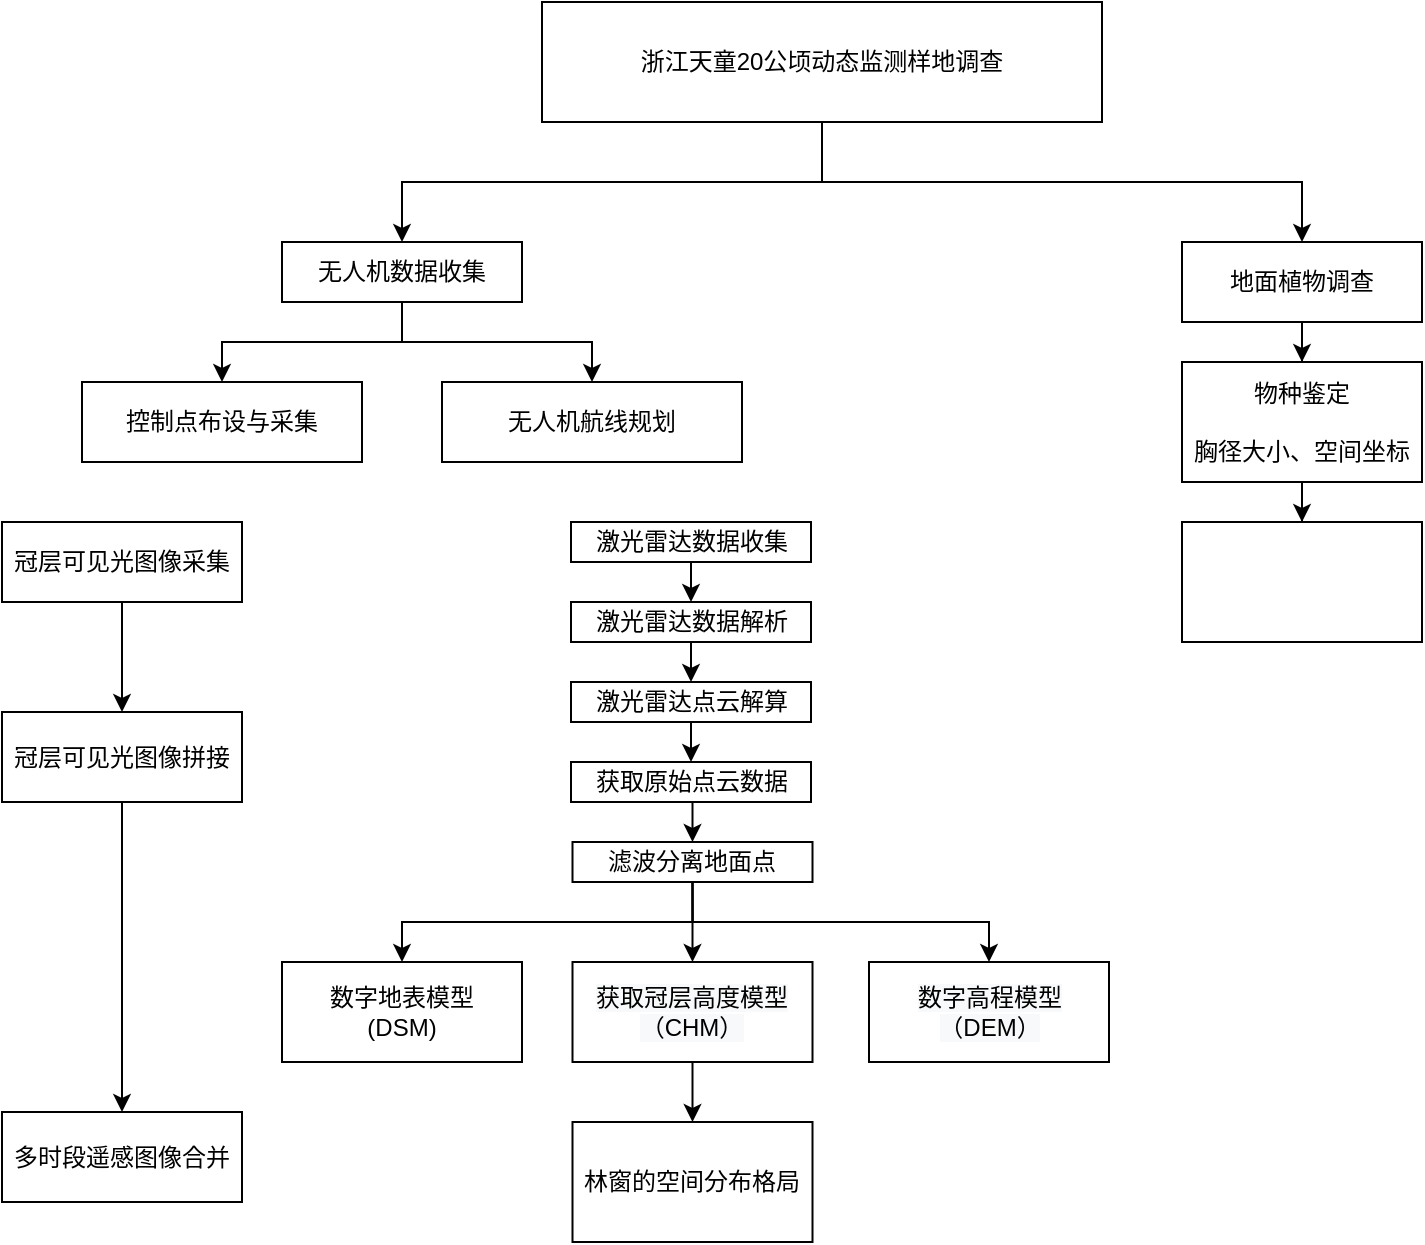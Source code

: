 <mxfile version="17.4.1" type="github" pages="2">
  <diagram id="Z73tbLHPOR8Vc6FfW8Ey" name="Page-1">
    <mxGraphModel dx="779" dy="403" grid="1" gridSize="10" guides="1" tooltips="1" connect="1" arrows="1" fold="1" page="1" pageScale="1" pageWidth="827" pageHeight="1169" math="0" shadow="0">
      <root>
        <mxCell id="0" />
        <mxCell id="1" parent="0" />
        <mxCell id="7_Mu6DJWakp7cGuOH3Pt-18" style="edgeStyle=orthogonalEdgeStyle;rounded=0;orthogonalLoop=1;jettySize=auto;html=1;exitX=0.5;exitY=1;exitDx=0;exitDy=0;" edge="1" parent="1" source="7_Mu6DJWakp7cGuOH3Pt-6" target="7_Mu6DJWakp7cGuOH3Pt-10">
          <mxGeometry relative="1" as="geometry" />
        </mxCell>
        <mxCell id="7_Mu6DJWakp7cGuOH3Pt-19" style="edgeStyle=orthogonalEdgeStyle;rounded=0;orthogonalLoop=1;jettySize=auto;html=1;exitX=0.5;exitY=1;exitDx=0;exitDy=0;entryX=0.5;entryY=0;entryDx=0;entryDy=0;" edge="1" parent="1" source="7_Mu6DJWakp7cGuOH3Pt-6" target="7_Mu6DJWakp7cGuOH3Pt-16">
          <mxGeometry relative="1" as="geometry" />
        </mxCell>
        <mxCell id="7_Mu6DJWakp7cGuOH3Pt-6" value="浙江天童20公顷动态监测样地调查" style="whiteSpace=wrap;html=1;rounded=0;" vertex="1" parent="1">
          <mxGeometry x="300" y="90" width="280" height="60" as="geometry" />
        </mxCell>
        <mxCell id="7_Mu6DJWakp7cGuOH3Pt-99" value="" style="edgeStyle=orthogonalEdgeStyle;rounded=0;orthogonalLoop=1;jettySize=auto;html=1;" edge="1" parent="1" source="7_Mu6DJWakp7cGuOH3Pt-10" target="7_Mu6DJWakp7cGuOH3Pt-98">
          <mxGeometry relative="1" as="geometry" />
        </mxCell>
        <mxCell id="7_Mu6DJWakp7cGuOH3Pt-10" value="地面植物调查" style="whiteSpace=wrap;html=1;rounded=0;" vertex="1" parent="1">
          <mxGeometry x="620" y="210" width="120" height="40" as="geometry" />
        </mxCell>
        <mxCell id="7_Mu6DJWakp7cGuOH3Pt-135" value="" style="edgeStyle=orthogonalEdgeStyle;rounded=0;orthogonalLoop=1;jettySize=auto;html=1;entryX=0.5;entryY=0;entryDx=0;entryDy=0;exitX=0.5;exitY=1;exitDx=0;exitDy=0;" edge="1" parent="1" source="7_Mu6DJWakp7cGuOH3Pt-16" target="7_Mu6DJWakp7cGuOH3Pt-30">
          <mxGeometry relative="1" as="geometry">
            <Array as="points">
              <mxPoint x="230" y="260" />
              <mxPoint x="325" y="260" />
            </Array>
          </mxGeometry>
        </mxCell>
        <mxCell id="7_Mu6DJWakp7cGuOH3Pt-137" style="edgeStyle=orthogonalEdgeStyle;rounded=0;orthogonalLoop=1;jettySize=auto;html=1;exitX=0.5;exitY=1;exitDx=0;exitDy=0;entryX=0.5;entryY=0;entryDx=0;entryDy=0;" edge="1" parent="1" source="7_Mu6DJWakp7cGuOH3Pt-16" target="7_Mu6DJWakp7cGuOH3Pt-29">
          <mxGeometry relative="1" as="geometry" />
        </mxCell>
        <mxCell id="7_Mu6DJWakp7cGuOH3Pt-16" value="无人机数据收集" style="rounded=0;whiteSpace=wrap;html=1;" vertex="1" parent="1">
          <mxGeometry x="170" y="210" width="120" height="30" as="geometry" />
        </mxCell>
        <mxCell id="7_Mu6DJWakp7cGuOH3Pt-29" value="控制点布设与采集" style="rounded=0;whiteSpace=wrap;html=1;" vertex="1" parent="1">
          <mxGeometry x="70" y="280" width="140" height="40" as="geometry" />
        </mxCell>
        <mxCell id="7_Mu6DJWakp7cGuOH3Pt-30" value="无人机航线规划" style="rounded=0;whiteSpace=wrap;html=1;" vertex="1" parent="1">
          <mxGeometry x="250" y="280" width="150" height="40" as="geometry" />
        </mxCell>
        <mxCell id="7_Mu6DJWakp7cGuOH3Pt-114" value="" style="edgeStyle=orthogonalEdgeStyle;rounded=0;orthogonalLoop=1;jettySize=auto;html=1;" edge="1" parent="1" source="7_Mu6DJWakp7cGuOH3Pt-48" target="7_Mu6DJWakp7cGuOH3Pt-113">
          <mxGeometry relative="1" as="geometry" />
        </mxCell>
        <mxCell id="7_Mu6DJWakp7cGuOH3Pt-48" value="冠层可见光图像采集" style="rounded=0;whiteSpace=wrap;html=1;shadow=0;" vertex="1" parent="1">
          <mxGeometry x="30" y="350" width="120" height="40" as="geometry" />
        </mxCell>
        <mxCell id="7_Mu6DJWakp7cGuOH3Pt-84" style="edgeStyle=orthogonalEdgeStyle;rounded=0;orthogonalLoop=1;jettySize=auto;html=1;entryX=0.5;entryY=0;entryDx=0;entryDy=0;exitX=0.5;exitY=1;exitDx=0;exitDy=0;" edge="1" parent="1" source="7_Mu6DJWakp7cGuOH3Pt-57" target="7_Mu6DJWakp7cGuOH3Pt-58">
          <mxGeometry relative="1" as="geometry" />
        </mxCell>
        <mxCell id="7_Mu6DJWakp7cGuOH3Pt-57" value="激光雷达数据收集" style="rounded=0;whiteSpace=wrap;html=1;shadow=0;" vertex="1" parent="1">
          <mxGeometry x="314.5" y="350" width="120" height="20" as="geometry" />
        </mxCell>
        <mxCell id="7_Mu6DJWakp7cGuOH3Pt-61" value="" style="edgeStyle=orthogonalEdgeStyle;rounded=0;orthogonalLoop=1;jettySize=auto;html=1;exitX=0.5;exitY=1;exitDx=0;exitDy=0;entryX=0.5;entryY=0;entryDx=0;entryDy=0;" edge="1" parent="1" source="7_Mu6DJWakp7cGuOH3Pt-58" target="7_Mu6DJWakp7cGuOH3Pt-60">
          <mxGeometry relative="1" as="geometry">
            <mxPoint x="466.5" y="400" as="sourcePoint" />
            <mxPoint x="461.5" y="450" as="targetPoint" />
          </mxGeometry>
        </mxCell>
        <mxCell id="7_Mu6DJWakp7cGuOH3Pt-58" value="激光雷达数据解析" style="rounded=0;whiteSpace=wrap;html=1;shadow=0;" vertex="1" parent="1">
          <mxGeometry x="314.5" y="390" width="120" height="20" as="geometry" />
        </mxCell>
        <mxCell id="7_Mu6DJWakp7cGuOH3Pt-96" style="edgeStyle=orthogonalEdgeStyle;rounded=0;orthogonalLoop=1;jettySize=auto;html=1;entryX=0.5;entryY=0;entryDx=0;entryDy=0;exitX=0.5;exitY=1;exitDx=0;exitDy=0;" edge="1" parent="1" source="7_Mu6DJWakp7cGuOH3Pt-60" target="7_Mu6DJWakp7cGuOH3Pt-70">
          <mxGeometry relative="1" as="geometry">
            <Array as="points">
              <mxPoint x="375.25" y="460" />
              <mxPoint x="375.25" y="460" />
            </Array>
          </mxGeometry>
        </mxCell>
        <mxCell id="7_Mu6DJWakp7cGuOH3Pt-60" value="激光雷达点云解算" style="rounded=0;whiteSpace=wrap;html=1;shadow=0;" vertex="1" parent="1">
          <mxGeometry x="314.5" y="430" width="120" height="20" as="geometry" />
        </mxCell>
        <mxCell id="7_Mu6DJWakp7cGuOH3Pt-64" value="&#xa;&#xa;&lt;span style=&quot;color: rgb(0, 0, 0); font-family: helvetica; font-size: 12px; font-style: normal; font-weight: 400; letter-spacing: normal; text-align: center; text-indent: 0px; text-transform: none; word-spacing: 0px; background-color: rgb(248, 249, 250); display: inline; float: none;&quot;&gt;数字高程模型&lt;/span&gt;&lt;br style=&quot;color: rgb(0, 0, 0); font-family: helvetica; font-size: 12px; font-style: normal; font-weight: 400; letter-spacing: normal; text-align: center; text-indent: 0px; text-transform: none; word-spacing: 0px; background-color: rgb(248, 249, 250);&quot;&gt;&lt;span style=&quot;color: rgb(0, 0, 0); font-family: helvetica; font-size: 12px; font-style: normal; font-weight: 400; letter-spacing: normal; text-align: center; text-indent: 0px; text-transform: none; word-spacing: 0px; background-color: rgb(248, 249, 250); display: inline; float: none;&quot;&gt;（DEM）&lt;/span&gt;&#xa;&#xa;" style="rounded=0;whiteSpace=wrap;html=1;shadow=0;" vertex="1" parent="1">
          <mxGeometry x="463.5" y="570" width="120" height="50" as="geometry" />
        </mxCell>
        <mxCell id="7_Mu6DJWakp7cGuOH3Pt-124" style="edgeStyle=orthogonalEdgeStyle;rounded=0;orthogonalLoop=1;jettySize=auto;html=1;entryX=0.5;entryY=0;entryDx=0;entryDy=0;" edge="1" parent="1" target="7_Mu6DJWakp7cGuOH3Pt-73">
          <mxGeometry relative="1" as="geometry">
            <mxPoint x="375.25" y="490" as="sourcePoint" />
          </mxGeometry>
        </mxCell>
        <mxCell id="7_Mu6DJWakp7cGuOH3Pt-70" value="获取原始点云数据" style="rounded=0;whiteSpace=wrap;html=1;shadow=0;" vertex="1" parent="1">
          <mxGeometry x="314.5" y="470" width="120" height="20" as="geometry" />
        </mxCell>
        <mxCell id="7_Mu6DJWakp7cGuOH3Pt-126" style="edgeStyle=orthogonalEdgeStyle;rounded=0;orthogonalLoop=1;jettySize=auto;html=1;exitX=0.5;exitY=1;exitDx=0;exitDy=0;entryX=0.5;entryY=0;entryDx=0;entryDy=0;" edge="1" parent="1" source="7_Mu6DJWakp7cGuOH3Pt-73" target="7_Mu6DJWakp7cGuOH3Pt-82">
          <mxGeometry relative="1" as="geometry" />
        </mxCell>
        <mxCell id="7_Mu6DJWakp7cGuOH3Pt-127" style="edgeStyle=orthogonalEdgeStyle;rounded=0;orthogonalLoop=1;jettySize=auto;html=1;exitX=0.5;exitY=1;exitDx=0;exitDy=0;entryX=0.5;entryY=0;entryDx=0;entryDy=0;" edge="1" parent="1" source="7_Mu6DJWakp7cGuOH3Pt-73" target="7_Mu6DJWakp7cGuOH3Pt-78">
          <mxGeometry relative="1" as="geometry" />
        </mxCell>
        <mxCell id="7_Mu6DJWakp7cGuOH3Pt-128" style="edgeStyle=orthogonalEdgeStyle;rounded=0;orthogonalLoop=1;jettySize=auto;html=1;exitX=0.5;exitY=1;exitDx=0;exitDy=0;entryX=0.5;entryY=0;entryDx=0;entryDy=0;" edge="1" parent="1" source="7_Mu6DJWakp7cGuOH3Pt-73" target="7_Mu6DJWakp7cGuOH3Pt-64">
          <mxGeometry relative="1" as="geometry" />
        </mxCell>
        <mxCell id="7_Mu6DJWakp7cGuOH3Pt-73" value="滤波分离地面点" style="rounded=0;whiteSpace=wrap;html=1;shadow=0;strokeWidth=1;" vertex="1" parent="1">
          <mxGeometry x="315.25" y="510" width="120" height="20" as="geometry" />
        </mxCell>
        <mxCell id="7_Mu6DJWakp7cGuOH3Pt-78" value="数字地表模型&lt;br&gt;(DSM)" style="rounded=0;whiteSpace=wrap;html=1;shadow=0;" vertex="1" parent="1">
          <mxGeometry x="170" y="570" width="120" height="50" as="geometry" />
        </mxCell>
        <mxCell id="7_Mu6DJWakp7cGuOH3Pt-129" style="edgeStyle=orthogonalEdgeStyle;rounded=0;orthogonalLoop=1;jettySize=auto;html=1;exitX=0.5;exitY=1;exitDx=0;exitDy=0;entryX=0.5;entryY=0;entryDx=0;entryDy=0;" edge="1" parent="1" source="7_Mu6DJWakp7cGuOH3Pt-82" target="7_Mu6DJWakp7cGuOH3Pt-92">
          <mxGeometry relative="1" as="geometry" />
        </mxCell>
        <mxCell id="7_Mu6DJWakp7cGuOH3Pt-82" value="&#xa;&#xa;&lt;span style=&quot;color: rgb(0, 0, 0); font-family: helvetica; font-size: 12px; font-style: normal; font-weight: 400; letter-spacing: normal; text-align: center; text-indent: 0px; text-transform: none; word-spacing: 0px; background-color: rgb(248, 249, 250); display: inline; float: none;&quot;&gt;获取冠层高度模型（CHM）&lt;/span&gt;&#xa;&#xa;" style="rounded=0;whiteSpace=wrap;html=1;shadow=0;" vertex="1" parent="1">
          <mxGeometry x="315.25" y="570" width="120" height="50" as="geometry" />
        </mxCell>
        <mxCell id="7_Mu6DJWakp7cGuOH3Pt-92" value="林窗的空间分布格局" style="whiteSpace=wrap;html=1;rounded=0;shadow=0;" vertex="1" parent="1">
          <mxGeometry x="315.25" y="650" width="120" height="60" as="geometry" />
        </mxCell>
        <mxCell id="7_Mu6DJWakp7cGuOH3Pt-102" value="" style="edgeStyle=orthogonalEdgeStyle;rounded=0;orthogonalLoop=1;jettySize=auto;html=1;" edge="1" parent="1" source="7_Mu6DJWakp7cGuOH3Pt-98" target="7_Mu6DJWakp7cGuOH3Pt-101">
          <mxGeometry relative="1" as="geometry" />
        </mxCell>
        <mxCell id="7_Mu6DJWakp7cGuOH3Pt-98" value="物种鉴定&lt;br&gt;&lt;br&gt;胸径大小、空间坐标" style="whiteSpace=wrap;html=1;rounded=0;" vertex="1" parent="1">
          <mxGeometry x="620" y="270" width="120" height="60" as="geometry" />
        </mxCell>
        <mxCell id="7_Mu6DJWakp7cGuOH3Pt-100" style="edgeStyle=orthogonalEdgeStyle;rounded=0;orthogonalLoop=1;jettySize=auto;html=1;exitX=0.5;exitY=1;exitDx=0;exitDy=0;" edge="1" parent="1" source="7_Mu6DJWakp7cGuOH3Pt-10" target="7_Mu6DJWakp7cGuOH3Pt-10">
          <mxGeometry relative="1" as="geometry" />
        </mxCell>
        <mxCell id="7_Mu6DJWakp7cGuOH3Pt-101" value="" style="whiteSpace=wrap;html=1;rounded=0;" vertex="1" parent="1">
          <mxGeometry x="620" y="350" width="120" height="60" as="geometry" />
        </mxCell>
        <mxCell id="7_Mu6DJWakp7cGuOH3Pt-117" value="" style="edgeStyle=orthogonalEdgeStyle;rounded=0;orthogonalLoop=1;jettySize=auto;html=1;" edge="1" parent="1" source="7_Mu6DJWakp7cGuOH3Pt-113" target="7_Mu6DJWakp7cGuOH3Pt-116">
          <mxGeometry relative="1" as="geometry" />
        </mxCell>
        <mxCell id="7_Mu6DJWakp7cGuOH3Pt-113" value="冠层可见光图像拼接" style="rounded=0;whiteSpace=wrap;html=1;shadow=0;" vertex="1" parent="1">
          <mxGeometry x="30" y="445" width="120" height="45" as="geometry" />
        </mxCell>
        <mxCell id="7_Mu6DJWakp7cGuOH3Pt-116" value="多时段遥感图像合并" style="rounded=0;whiteSpace=wrap;html=1;shadow=0;" vertex="1" parent="1">
          <mxGeometry x="30" y="645" width="120" height="45" as="geometry" />
        </mxCell>
        <mxCell id="7_Mu6DJWakp7cGuOH3Pt-123" style="edgeStyle=orthogonalEdgeStyle;rounded=0;orthogonalLoop=1;jettySize=auto;html=1;exitX=0.5;exitY=1;exitDx=0;exitDy=0;" edge="1" parent="1" source="7_Mu6DJWakp7cGuOH3Pt-60" target="7_Mu6DJWakp7cGuOH3Pt-60">
          <mxGeometry relative="1" as="geometry" />
        </mxCell>
      </root>
    </mxGraphModel>
  </diagram>
  <diagram id="TKM5LF63PqnuIIkuO-Xy" name="Page-2">
    <mxGraphModel dx="1210" dy="642" grid="1" gridSize="10" guides="1" tooltips="1" connect="1" arrows="1" fold="1" page="1" pageScale="1" pageWidth="827" pageHeight="1169" math="0" shadow="0">
      <root>
        <mxCell id="0" />
        <mxCell id="1" parent="0" />
      </root>
    </mxGraphModel>
  </diagram>
</mxfile>
